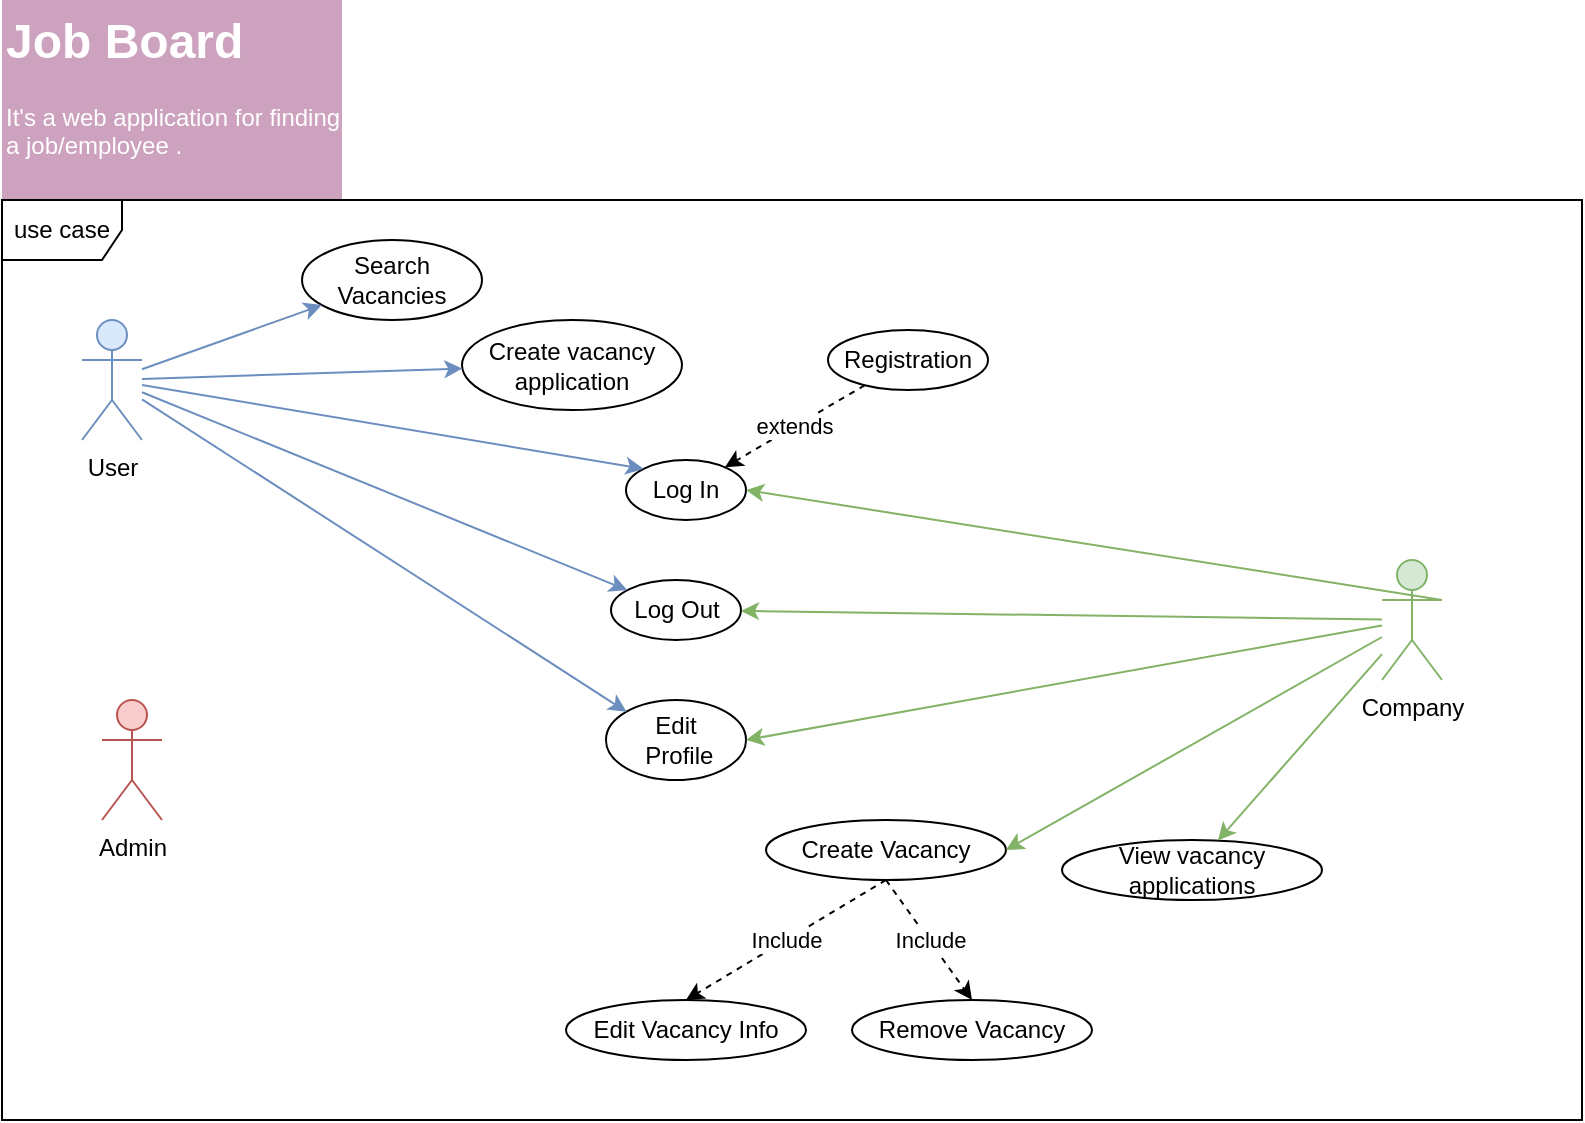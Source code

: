 <mxfile version="27.0.6">
  <diagram name="Страница — 1" id="fiAnCzx1LTwYSZsdOXO3">
    <mxGraphModel dx="866" dy="521" grid="1" gridSize="10" guides="1" tooltips="1" connect="1" arrows="1" fold="1" page="1" pageScale="1" pageWidth="827" pageHeight="1169" math="0" shadow="0">
      <root>
        <mxCell id="0" />
        <mxCell id="1" parent="0" />
        <mxCell id="Yz4EhcSHYyITStYRoGpT-2" value="&lt;h1 style=&quot;margin-top: 0px;&quot;&gt;Job Board&lt;/h1&gt;&lt;p&gt;It&#39;s a web application for finding a job/employee .&lt;/p&gt;" style="text;html=1;whiteSpace=wrap;overflow=hidden;rounded=0;fillColor=#CDA2BE;align=left;fontColor=#FFFFFF;" parent="1" vertex="1">
          <mxGeometry width="170" height="100" as="geometry" />
        </mxCell>
        <mxCell id="JZi6fWA_zqeTddhJh_jY-1" value="User&lt;div&gt;&lt;br&gt;&lt;/div&gt;" style="shape=umlActor;verticalLabelPosition=bottom;verticalAlign=top;html=1;outlineConnect=0;fillColor=#dae8fc;strokeColor=#6c8ebf;" vertex="1" parent="1">
          <mxGeometry x="40" y="160" width="30" height="60" as="geometry" />
        </mxCell>
        <mxCell id="JZi6fWA_zqeTddhJh_jY-2" value="Company&lt;div&gt;&lt;br&gt;&lt;/div&gt;" style="shape=umlActor;verticalLabelPosition=bottom;verticalAlign=top;html=1;outlineConnect=0;fillColor=#d5e8d4;strokeColor=#82b366;" vertex="1" parent="1">
          <mxGeometry x="690" y="280" width="30" height="60" as="geometry" />
        </mxCell>
        <mxCell id="JZi6fWA_zqeTddhJh_jY-3" value="Log In" style="ellipse;whiteSpace=wrap;html=1;" vertex="1" parent="1">
          <mxGeometry x="312" y="230" width="60" height="30" as="geometry" />
        </mxCell>
        <mxCell id="JZi6fWA_zqeTddhJh_jY-5" value="Edit&lt;br&gt;&amp;nbsp;Profile" style="ellipse;whiteSpace=wrap;html=1;" vertex="1" parent="1">
          <mxGeometry x="302" y="350" width="70" height="40" as="geometry" />
        </mxCell>
        <mxCell id="JZi6fWA_zqeTddhJh_jY-6" value="Create Vacancy" style="ellipse;whiteSpace=wrap;html=1;" vertex="1" parent="1">
          <mxGeometry x="382" y="410" width="120" height="30" as="geometry" />
        </mxCell>
        <mxCell id="JZi6fWA_zqeTddhJh_jY-7" value="" style="endArrow=classic;html=1;rounded=0;exitX=1;exitY=0.333;exitDx=0;exitDy=0;exitPerimeter=0;entryX=1;entryY=0.5;entryDx=0;entryDy=0;fillColor=#d5e8d4;strokeColor=#82b366;" edge="1" parent="1" source="JZi6fWA_zqeTddhJh_jY-2" target="JZi6fWA_zqeTddhJh_jY-3">
          <mxGeometry width="50" height="50" relative="1" as="geometry">
            <mxPoint x="330" y="390" as="sourcePoint" />
            <mxPoint x="380" y="340" as="targetPoint" />
          </mxGeometry>
        </mxCell>
        <mxCell id="JZi6fWA_zqeTddhJh_jY-8" value="" style="endArrow=classic;html=1;rounded=0;entryX=1;entryY=0.5;entryDx=0;entryDy=0;fillColor=#d5e8d4;strokeColor=#82b366;" edge="1" parent="1" source="JZi6fWA_zqeTddhJh_jY-2" target="JZi6fWA_zqeTddhJh_jY-5">
          <mxGeometry width="50" height="50" relative="1" as="geometry">
            <mxPoint x="180" y="545" as="sourcePoint" />
            <mxPoint x="270" y="420" as="targetPoint" />
          </mxGeometry>
        </mxCell>
        <mxCell id="JZi6fWA_zqeTddhJh_jY-10" value="" style="endArrow=classic;html=1;rounded=0;entryX=1;entryY=0.5;entryDx=0;entryDy=0;fillColor=#d5e8d4;strokeColor=#82b366;" edge="1" parent="1" source="JZi6fWA_zqeTddhJh_jY-2" target="JZi6fWA_zqeTddhJh_jY-6">
          <mxGeometry width="50" height="50" relative="1" as="geometry">
            <mxPoint x="190" y="490" as="sourcePoint" />
            <mxPoint x="290" y="460" as="targetPoint" />
          </mxGeometry>
        </mxCell>
        <mxCell id="JZi6fWA_zqeTddhJh_jY-11" value="" style="endArrow=classic;html=1;rounded=0;entryX=0;entryY=0;entryDx=0;entryDy=0;fillColor=#dae8fc;strokeColor=#6c8ebf;" edge="1" parent="1" source="JZi6fWA_zqeTddhJh_jY-1" target="JZi6fWA_zqeTddhJh_jY-3">
          <mxGeometry width="50" height="50" relative="1" as="geometry">
            <mxPoint x="170" y="495" as="sourcePoint" />
            <mxPoint x="270" y="370" as="targetPoint" />
          </mxGeometry>
        </mxCell>
        <mxCell id="JZi6fWA_zqeTddhJh_jY-12" value="" style="endArrow=classic;html=1;rounded=0;entryX=0;entryY=0;entryDx=0;entryDy=0;fillColor=#dae8fc;strokeColor=#6c8ebf;" edge="1" parent="1" source="JZi6fWA_zqeTddhJh_jY-1" target="JZi6fWA_zqeTddhJh_jY-5">
          <mxGeometry width="50" height="50" relative="1" as="geometry">
            <mxPoint x="170" y="310" as="sourcePoint" />
            <mxPoint x="288" y="349" as="targetPoint" />
          </mxGeometry>
        </mxCell>
        <mxCell id="JZi6fWA_zqeTddhJh_jY-14" value="Registration" style="ellipse;whiteSpace=wrap;html=1;" vertex="1" parent="1">
          <mxGeometry x="413" y="165" width="80" height="30" as="geometry" />
        </mxCell>
        <mxCell id="JZi6fWA_zqeTddhJh_jY-15" value="extends" style="endArrow=classic;html=1;rounded=0;dashed=1;" edge="1" parent="1" source="JZi6fWA_zqeTddhJh_jY-14" target="JZi6fWA_zqeTddhJh_jY-3">
          <mxGeometry width="50" height="50" relative="1" as="geometry">
            <mxPoint x="290" y="380" as="sourcePoint" />
            <mxPoint x="480" y="210" as="targetPoint" />
          </mxGeometry>
        </mxCell>
        <mxCell id="JZi6fWA_zqeTddhJh_jY-16" value="Create vacancy application" style="ellipse;whiteSpace=wrap;html=1;" vertex="1" parent="1">
          <mxGeometry x="230" y="160" width="110" height="45" as="geometry" />
        </mxCell>
        <mxCell id="JZi6fWA_zqeTddhJh_jY-17" value="" style="endArrow=classic;html=1;rounded=0;fillColor=#dae8fc;strokeColor=#6c8ebf;" edge="1" parent="1" source="JZi6fWA_zqeTddhJh_jY-1" target="JZi6fWA_zqeTddhJh_jY-16">
          <mxGeometry width="50" height="50" relative="1" as="geometry">
            <mxPoint x="170" y="250" as="sourcePoint" />
            <mxPoint x="258" y="262" as="targetPoint" />
          </mxGeometry>
        </mxCell>
        <mxCell id="JZi6fWA_zqeTddhJh_jY-18" value="View vacancy applications" style="ellipse;whiteSpace=wrap;html=1;" vertex="1" parent="1">
          <mxGeometry x="530" y="420" width="130" height="30" as="geometry" />
        </mxCell>
        <mxCell id="JZi6fWA_zqeTddhJh_jY-20" value="" style="endArrow=classic;html=1;rounded=0;fillColor=#d5e8d4;strokeColor=#82b366;" edge="1" parent="1" source="JZi6fWA_zqeTddhJh_jY-2" target="JZi6fWA_zqeTddhJh_jY-18">
          <mxGeometry width="50" height="50" relative="1" as="geometry">
            <mxPoint x="160" y="462" as="sourcePoint" />
            <mxPoint x="248" y="440" as="targetPoint" />
          </mxGeometry>
        </mxCell>
        <mxCell id="JZi6fWA_zqeTddhJh_jY-22" value="Edit Vacancy Info" style="ellipse;whiteSpace=wrap;html=1;" vertex="1" parent="1">
          <mxGeometry x="282" y="500" width="120" height="30" as="geometry" />
        </mxCell>
        <mxCell id="JZi6fWA_zqeTddhJh_jY-23" value="Remove Vacancy" style="ellipse;whiteSpace=wrap;html=1;" vertex="1" parent="1">
          <mxGeometry x="425" y="500" width="120" height="30" as="geometry" />
        </mxCell>
        <mxCell id="JZi6fWA_zqeTddhJh_jY-24" value="Include" style="endArrow=classic;html=1;rounded=0;dashed=1;exitX=0.5;exitY=1;exitDx=0;exitDy=0;entryX=0.5;entryY=0;entryDx=0;entryDy=0;" edge="1" parent="1" source="JZi6fWA_zqeTddhJh_jY-6" target="JZi6fWA_zqeTddhJh_jY-22">
          <mxGeometry width="50" height="50" relative="1" as="geometry">
            <mxPoint x="452" y="310" as="sourcePoint" />
            <mxPoint x="482" y="240" as="targetPoint" />
          </mxGeometry>
        </mxCell>
        <mxCell id="JZi6fWA_zqeTddhJh_jY-25" value="Include" style="endArrow=classic;html=1;rounded=0;dashed=1;exitX=0.5;exitY=1;exitDx=0;exitDy=0;entryX=0.5;entryY=0;entryDx=0;entryDy=0;" edge="1" parent="1" source="JZi6fWA_zqeTddhJh_jY-6" target="JZi6fWA_zqeTddhJh_jY-23">
          <mxGeometry width="50" height="50" relative="1" as="geometry">
            <mxPoint x="522" y="490" as="sourcePoint" />
            <mxPoint x="432" y="530" as="targetPoint" />
          </mxGeometry>
        </mxCell>
        <mxCell id="JZi6fWA_zqeTddhJh_jY-26" value="Search &lt;br&gt;Vacancies" style="ellipse;whiteSpace=wrap;html=1;" vertex="1" parent="1">
          <mxGeometry x="150" y="120" width="90" height="40" as="geometry" />
        </mxCell>
        <mxCell id="JZi6fWA_zqeTddhJh_jY-27" value="" style="endArrow=classic;html=1;rounded=0;fillColor=#dae8fc;strokeColor=#6c8ebf;" edge="1" parent="1" source="JZi6fWA_zqeTddhJh_jY-1" target="JZi6fWA_zqeTddhJh_jY-26">
          <mxGeometry width="50" height="50" relative="1" as="geometry">
            <mxPoint x="130" y="310" as="sourcePoint" />
            <mxPoint x="348" y="332" as="targetPoint" />
          </mxGeometry>
        </mxCell>
        <mxCell id="JZi6fWA_zqeTddhJh_jY-30" value="Admin" style="shape=umlActor;verticalLabelPosition=bottom;verticalAlign=top;html=1;outlineConnect=0;fillColor=#f8cecc;strokeColor=#b85450;" vertex="1" parent="1">
          <mxGeometry x="50" y="350" width="30" height="60" as="geometry" />
        </mxCell>
        <mxCell id="JZi6fWA_zqeTddhJh_jY-31" value="Log Out" style="ellipse;whiteSpace=wrap;html=1;" vertex="1" parent="1">
          <mxGeometry x="304.5" y="290" width="65" height="30" as="geometry" />
        </mxCell>
        <mxCell id="JZi6fWA_zqeTddhJh_jY-32" value="" style="endArrow=classic;html=1;rounded=0;fillColor=#d5e8d4;strokeColor=#82b366;" edge="1" parent="1" source="JZi6fWA_zqeTddhJh_jY-2" target="JZi6fWA_zqeTddhJh_jY-31">
          <mxGeometry width="50" height="50" relative="1" as="geometry">
            <mxPoint x="747" y="315" as="sourcePoint" />
            <mxPoint x="440" y="270" as="targetPoint" />
          </mxGeometry>
        </mxCell>
        <mxCell id="JZi6fWA_zqeTddhJh_jY-33" value="" style="endArrow=classic;html=1;rounded=0;fillColor=#dae8fc;strokeColor=#6c8ebf;" edge="1" parent="1" source="JZi6fWA_zqeTddhJh_jY-1" target="JZi6fWA_zqeTddhJh_jY-31">
          <mxGeometry width="50" height="50" relative="1" as="geometry">
            <mxPoint x="310" y="230" as="sourcePoint" />
            <mxPoint x="602" y="281" as="targetPoint" />
          </mxGeometry>
        </mxCell>
        <mxCell id="JZi6fWA_zqeTddhJh_jY-34" value="use case" style="shape=umlFrame;whiteSpace=wrap;html=1;pointerEvents=0;" vertex="1" parent="1">
          <mxGeometry y="100" width="790" height="460" as="geometry" />
        </mxCell>
      </root>
    </mxGraphModel>
  </diagram>
</mxfile>
